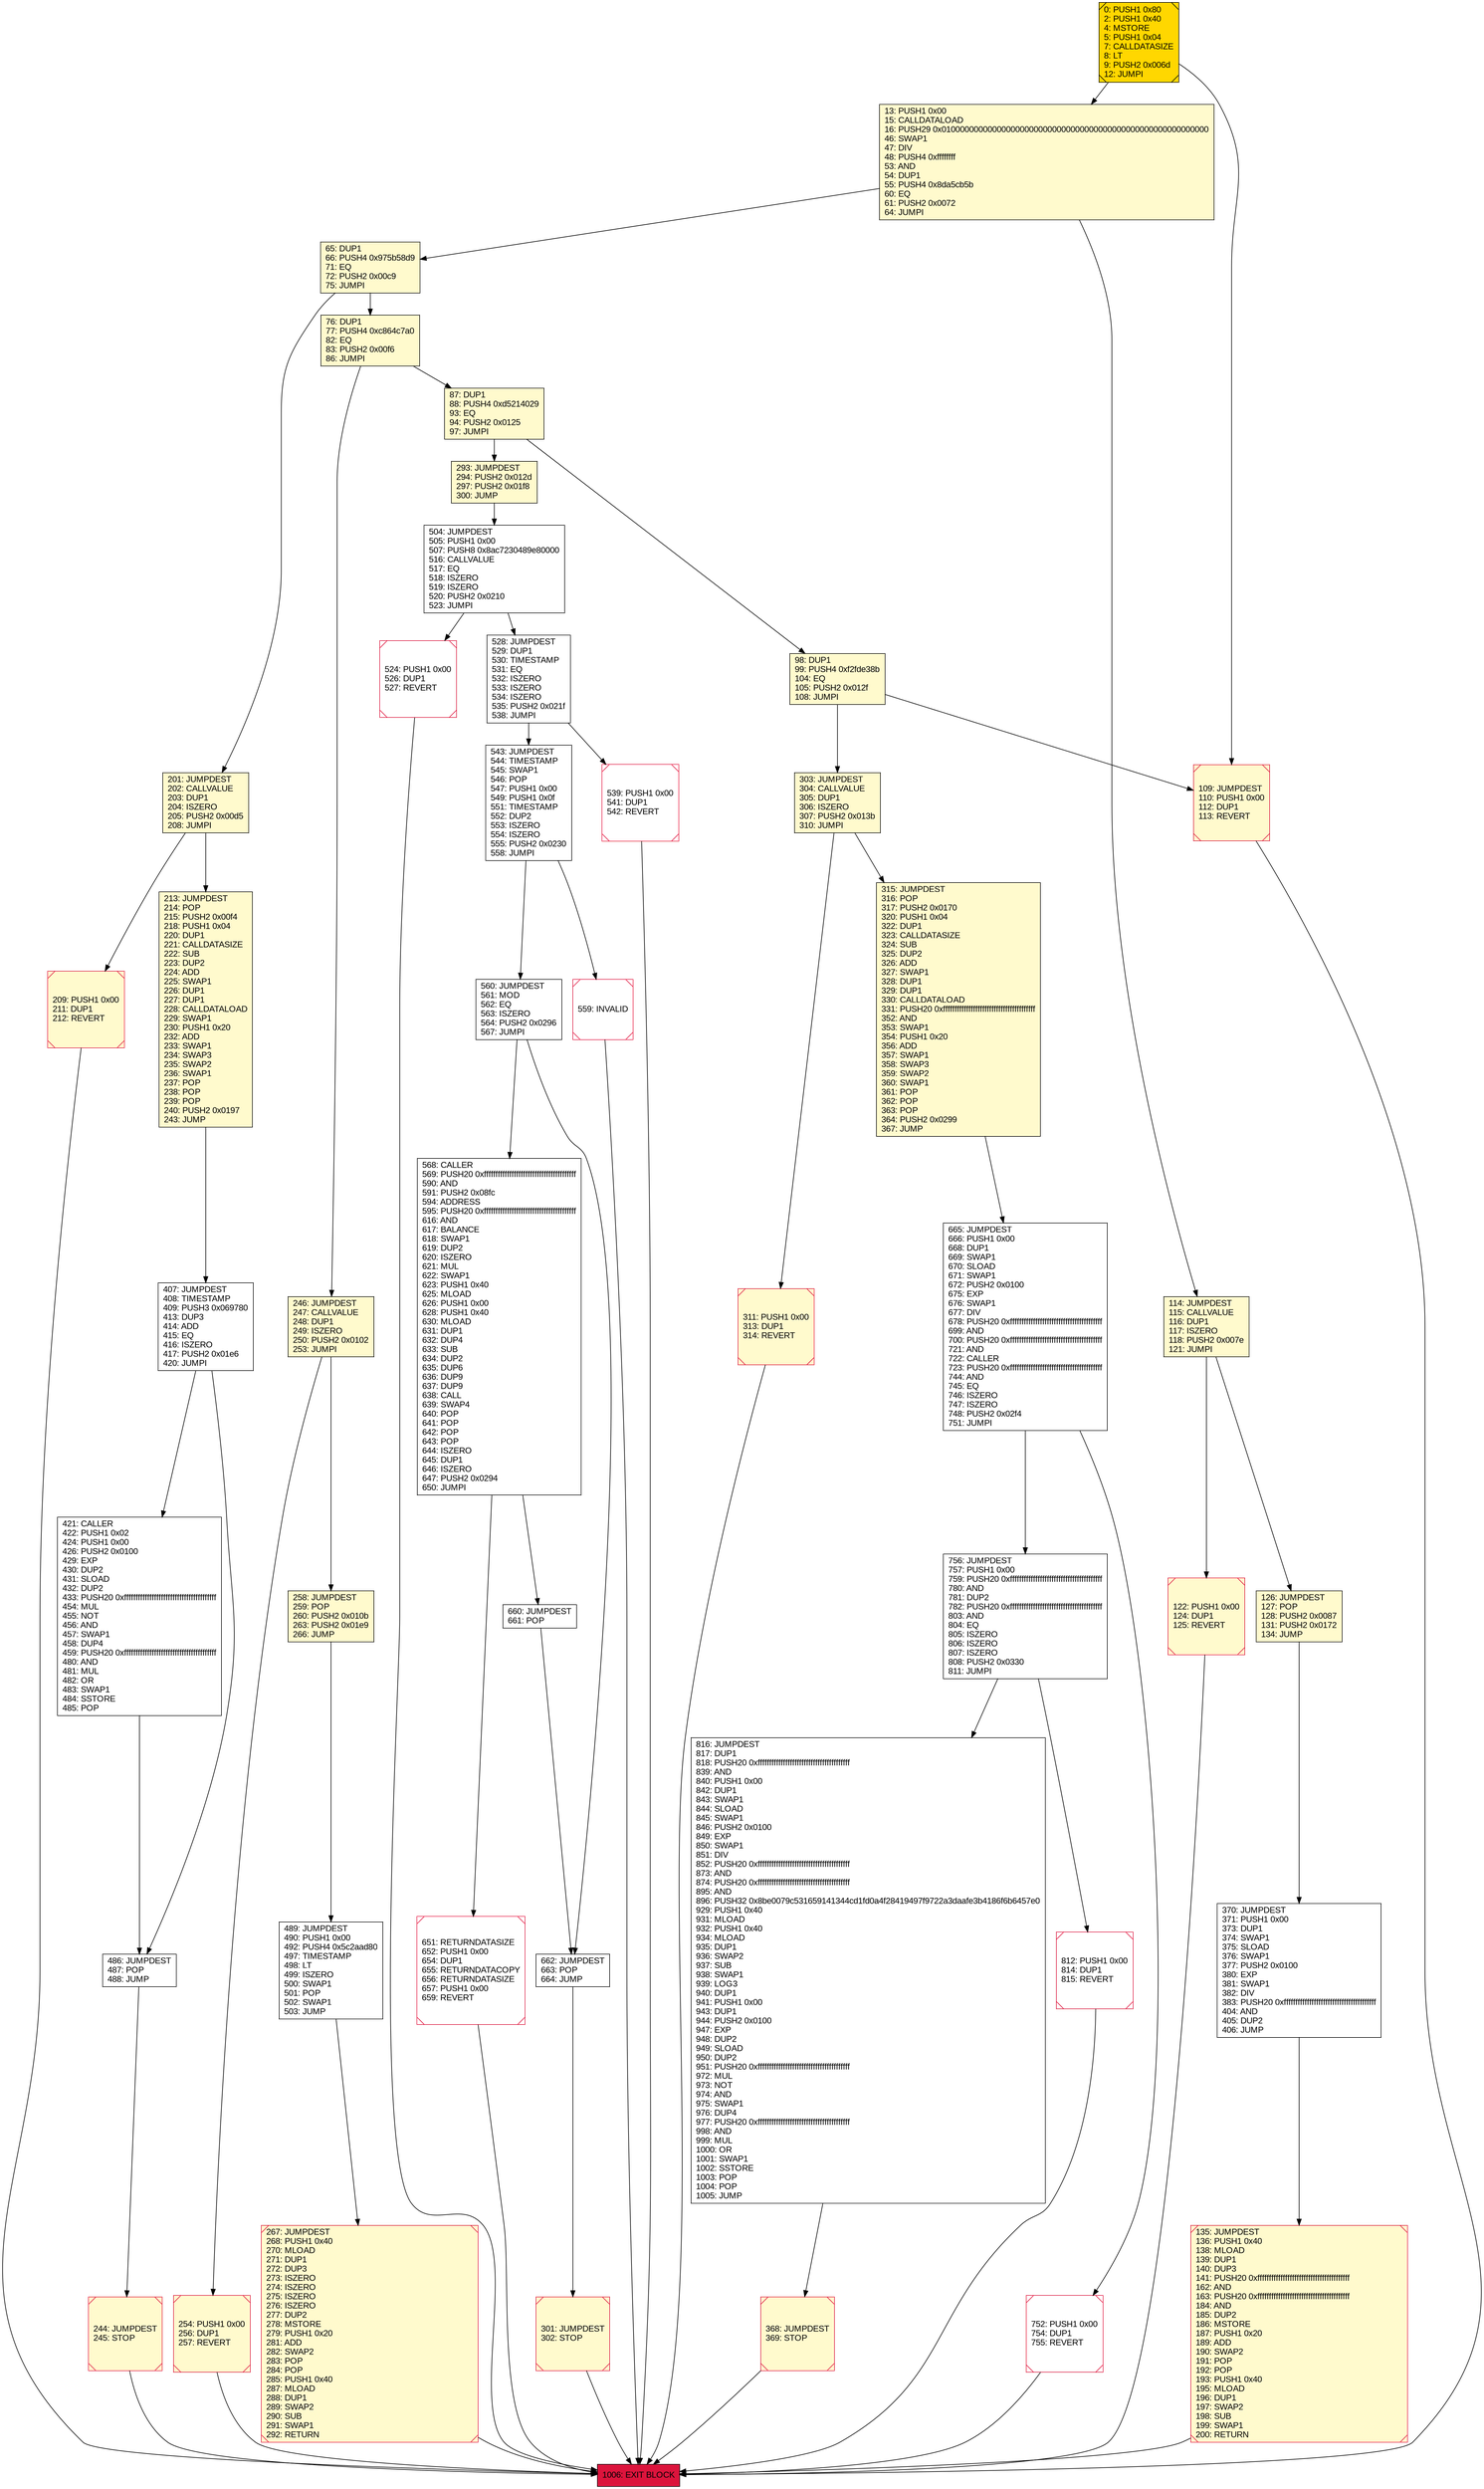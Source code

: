 digraph G {
bgcolor=transparent rankdir=UD;
node [shape=box style=filled color=black fillcolor=white fontname=arial fontcolor=black];
486 [label="486: JUMPDEST\l487: POP\l488: JUMP\l" ];
816 [label="816: JUMPDEST\l817: DUP1\l818: PUSH20 0xffffffffffffffffffffffffffffffffffffffff\l839: AND\l840: PUSH1 0x00\l842: DUP1\l843: SWAP1\l844: SLOAD\l845: SWAP1\l846: PUSH2 0x0100\l849: EXP\l850: SWAP1\l851: DIV\l852: PUSH20 0xffffffffffffffffffffffffffffffffffffffff\l873: AND\l874: PUSH20 0xffffffffffffffffffffffffffffffffffffffff\l895: AND\l896: PUSH32 0x8be0079c531659141344cd1fd0a4f28419497f9722a3daafe3b4186f6b6457e0\l929: PUSH1 0x40\l931: MLOAD\l932: PUSH1 0x40\l934: MLOAD\l935: DUP1\l936: SWAP2\l937: SUB\l938: SWAP1\l939: LOG3\l940: DUP1\l941: PUSH1 0x00\l943: DUP1\l944: PUSH2 0x0100\l947: EXP\l948: DUP2\l949: SLOAD\l950: DUP2\l951: PUSH20 0xffffffffffffffffffffffffffffffffffffffff\l972: MUL\l973: NOT\l974: AND\l975: SWAP1\l976: DUP4\l977: PUSH20 0xffffffffffffffffffffffffffffffffffffffff\l998: AND\l999: MUL\l1000: OR\l1001: SWAP1\l1002: SSTORE\l1003: POP\l1004: POP\l1005: JUMP\l" ];
370 [label="370: JUMPDEST\l371: PUSH1 0x00\l373: DUP1\l374: SWAP1\l375: SLOAD\l376: SWAP1\l377: PUSH2 0x0100\l380: EXP\l381: SWAP1\l382: DIV\l383: PUSH20 0xffffffffffffffffffffffffffffffffffffffff\l404: AND\l405: DUP2\l406: JUMP\l" ];
87 [label="87: DUP1\l88: PUSH4 0xd5214029\l93: EQ\l94: PUSH2 0x0125\l97: JUMPI\l" fillcolor=lemonchiffon ];
13 [label="13: PUSH1 0x00\l15: CALLDATALOAD\l16: PUSH29 0x0100000000000000000000000000000000000000000000000000000000\l46: SWAP1\l47: DIV\l48: PUSH4 0xffffffff\l53: AND\l54: DUP1\l55: PUSH4 0x8da5cb5b\l60: EQ\l61: PUSH2 0x0072\l64: JUMPI\l" fillcolor=lemonchiffon ];
560 [label="560: JUMPDEST\l561: MOD\l562: EQ\l563: ISZERO\l564: PUSH2 0x0296\l567: JUMPI\l" ];
528 [label="528: JUMPDEST\l529: DUP1\l530: TIMESTAMP\l531: EQ\l532: ISZERO\l533: ISZERO\l534: ISZERO\l535: PUSH2 0x021f\l538: JUMPI\l" ];
756 [label="756: JUMPDEST\l757: PUSH1 0x00\l759: PUSH20 0xffffffffffffffffffffffffffffffffffffffff\l780: AND\l781: DUP2\l782: PUSH20 0xffffffffffffffffffffffffffffffffffffffff\l803: AND\l804: EQ\l805: ISZERO\l806: ISZERO\l807: ISZERO\l808: PUSH2 0x0330\l811: JUMPI\l" ];
126 [label="126: JUMPDEST\l127: POP\l128: PUSH2 0x0087\l131: PUSH2 0x0172\l134: JUMP\l" fillcolor=lemonchiffon ];
812 [label="812: PUSH1 0x00\l814: DUP1\l815: REVERT\l" shape=Msquare color=crimson ];
98 [label="98: DUP1\l99: PUSH4 0xf2fde38b\l104: EQ\l105: PUSH2 0x012f\l108: JUMPI\l" fillcolor=lemonchiffon ];
559 [label="559: INVALID\l" shape=Msquare color=crimson ];
651 [label="651: RETURNDATASIZE\l652: PUSH1 0x00\l654: DUP1\l655: RETURNDATACOPY\l656: RETURNDATASIZE\l657: PUSH1 0x00\l659: REVERT\l" shape=Msquare color=crimson ];
752 [label="752: PUSH1 0x00\l754: DUP1\l755: REVERT\l" shape=Msquare color=crimson ];
421 [label="421: CALLER\l422: PUSH1 0x02\l424: PUSH1 0x00\l426: PUSH2 0x0100\l429: EXP\l430: DUP2\l431: SLOAD\l432: DUP2\l433: PUSH20 0xffffffffffffffffffffffffffffffffffffffff\l454: MUL\l455: NOT\l456: AND\l457: SWAP1\l458: DUP4\l459: PUSH20 0xffffffffffffffffffffffffffffffffffffffff\l480: AND\l481: MUL\l482: OR\l483: SWAP1\l484: SSTORE\l485: POP\l" ];
315 [label="315: JUMPDEST\l316: POP\l317: PUSH2 0x0170\l320: PUSH1 0x04\l322: DUP1\l323: CALLDATASIZE\l324: SUB\l325: DUP2\l326: ADD\l327: SWAP1\l328: DUP1\l329: DUP1\l330: CALLDATALOAD\l331: PUSH20 0xffffffffffffffffffffffffffffffffffffffff\l352: AND\l353: SWAP1\l354: PUSH1 0x20\l356: ADD\l357: SWAP1\l358: SWAP3\l359: SWAP2\l360: SWAP1\l361: POP\l362: POP\l363: POP\l364: PUSH2 0x0299\l367: JUMP\l" fillcolor=lemonchiffon ];
135 [label="135: JUMPDEST\l136: PUSH1 0x40\l138: MLOAD\l139: DUP1\l140: DUP3\l141: PUSH20 0xffffffffffffffffffffffffffffffffffffffff\l162: AND\l163: PUSH20 0xffffffffffffffffffffffffffffffffffffffff\l184: AND\l185: DUP2\l186: MSTORE\l187: PUSH1 0x20\l189: ADD\l190: SWAP2\l191: POP\l192: POP\l193: PUSH1 0x40\l195: MLOAD\l196: DUP1\l197: SWAP2\l198: SUB\l199: SWAP1\l200: RETURN\l" fillcolor=lemonchiffon shape=Msquare color=crimson ];
311 [label="311: PUSH1 0x00\l313: DUP1\l314: REVERT\l" fillcolor=lemonchiffon shape=Msquare color=crimson ];
65 [label="65: DUP1\l66: PUSH4 0x975b58d9\l71: EQ\l72: PUSH2 0x00c9\l75: JUMPI\l" fillcolor=lemonchiffon ];
122 [label="122: PUSH1 0x00\l124: DUP1\l125: REVERT\l" fillcolor=lemonchiffon shape=Msquare color=crimson ];
76 [label="76: DUP1\l77: PUSH4 0xc864c7a0\l82: EQ\l83: PUSH2 0x00f6\l86: JUMPI\l" fillcolor=lemonchiffon ];
293 [label="293: JUMPDEST\l294: PUSH2 0x012d\l297: PUSH2 0x01f8\l300: JUMP\l" fillcolor=lemonchiffon ];
213 [label="213: JUMPDEST\l214: POP\l215: PUSH2 0x00f4\l218: PUSH1 0x04\l220: DUP1\l221: CALLDATASIZE\l222: SUB\l223: DUP2\l224: ADD\l225: SWAP1\l226: DUP1\l227: DUP1\l228: CALLDATALOAD\l229: SWAP1\l230: PUSH1 0x20\l232: ADD\l233: SWAP1\l234: SWAP3\l235: SWAP2\l236: SWAP1\l237: POP\l238: POP\l239: POP\l240: PUSH2 0x0197\l243: JUMP\l" fillcolor=lemonchiffon ];
254 [label="254: PUSH1 0x00\l256: DUP1\l257: REVERT\l" fillcolor=lemonchiffon shape=Msquare color=crimson ];
244 [label="244: JUMPDEST\l245: STOP\l" fillcolor=lemonchiffon shape=Msquare color=crimson ];
303 [label="303: JUMPDEST\l304: CALLVALUE\l305: DUP1\l306: ISZERO\l307: PUSH2 0x013b\l310: JUMPI\l" fillcolor=lemonchiffon ];
368 [label="368: JUMPDEST\l369: STOP\l" fillcolor=lemonchiffon shape=Msquare color=crimson ];
660 [label="660: JUMPDEST\l661: POP\l" ];
109 [label="109: JUMPDEST\l110: PUSH1 0x00\l112: DUP1\l113: REVERT\l" fillcolor=lemonchiffon shape=Msquare color=crimson ];
0 [label="0: PUSH1 0x80\l2: PUSH1 0x40\l4: MSTORE\l5: PUSH1 0x04\l7: CALLDATASIZE\l8: LT\l9: PUSH2 0x006d\l12: JUMPI\l" fillcolor=lemonchiffon shape=Msquare fillcolor=gold ];
665 [label="665: JUMPDEST\l666: PUSH1 0x00\l668: DUP1\l669: SWAP1\l670: SLOAD\l671: SWAP1\l672: PUSH2 0x0100\l675: EXP\l676: SWAP1\l677: DIV\l678: PUSH20 0xffffffffffffffffffffffffffffffffffffffff\l699: AND\l700: PUSH20 0xffffffffffffffffffffffffffffffffffffffff\l721: AND\l722: CALLER\l723: PUSH20 0xffffffffffffffffffffffffffffffffffffffff\l744: AND\l745: EQ\l746: ISZERO\l747: ISZERO\l748: PUSH2 0x02f4\l751: JUMPI\l" ];
114 [label="114: JUMPDEST\l115: CALLVALUE\l116: DUP1\l117: ISZERO\l118: PUSH2 0x007e\l121: JUMPI\l" fillcolor=lemonchiffon ];
568 [label="568: CALLER\l569: PUSH20 0xffffffffffffffffffffffffffffffffffffffff\l590: AND\l591: PUSH2 0x08fc\l594: ADDRESS\l595: PUSH20 0xffffffffffffffffffffffffffffffffffffffff\l616: AND\l617: BALANCE\l618: SWAP1\l619: DUP2\l620: ISZERO\l621: MUL\l622: SWAP1\l623: PUSH1 0x40\l625: MLOAD\l626: PUSH1 0x00\l628: PUSH1 0x40\l630: MLOAD\l631: DUP1\l632: DUP4\l633: SUB\l634: DUP2\l635: DUP6\l636: DUP9\l637: DUP9\l638: CALL\l639: SWAP4\l640: POP\l641: POP\l642: POP\l643: POP\l644: ISZERO\l645: DUP1\l646: ISZERO\l647: PUSH2 0x0294\l650: JUMPI\l" ];
246 [label="246: JUMPDEST\l247: CALLVALUE\l248: DUP1\l249: ISZERO\l250: PUSH2 0x0102\l253: JUMPI\l" fillcolor=lemonchiffon ];
524 [label="524: PUSH1 0x00\l526: DUP1\l527: REVERT\l" shape=Msquare color=crimson ];
1006 [label="1006: EXIT BLOCK\l" fillcolor=crimson ];
201 [label="201: JUMPDEST\l202: CALLVALUE\l203: DUP1\l204: ISZERO\l205: PUSH2 0x00d5\l208: JUMPI\l" fillcolor=lemonchiffon ];
209 [label="209: PUSH1 0x00\l211: DUP1\l212: REVERT\l" fillcolor=lemonchiffon shape=Msquare color=crimson ];
662 [label="662: JUMPDEST\l663: POP\l664: JUMP\l" ];
258 [label="258: JUMPDEST\l259: POP\l260: PUSH2 0x010b\l263: PUSH2 0x01e9\l266: JUMP\l" fillcolor=lemonchiffon ];
543 [label="543: JUMPDEST\l544: TIMESTAMP\l545: SWAP1\l546: POP\l547: PUSH1 0x00\l549: PUSH1 0x0f\l551: TIMESTAMP\l552: DUP2\l553: ISZERO\l554: ISZERO\l555: PUSH2 0x0230\l558: JUMPI\l" ];
267 [label="267: JUMPDEST\l268: PUSH1 0x40\l270: MLOAD\l271: DUP1\l272: DUP3\l273: ISZERO\l274: ISZERO\l275: ISZERO\l276: ISZERO\l277: DUP2\l278: MSTORE\l279: PUSH1 0x20\l281: ADD\l282: SWAP2\l283: POP\l284: POP\l285: PUSH1 0x40\l287: MLOAD\l288: DUP1\l289: SWAP2\l290: SUB\l291: SWAP1\l292: RETURN\l" fillcolor=lemonchiffon shape=Msquare color=crimson ];
407 [label="407: JUMPDEST\l408: TIMESTAMP\l409: PUSH3 0x069780\l413: DUP3\l414: ADD\l415: EQ\l416: ISZERO\l417: PUSH2 0x01e6\l420: JUMPI\l" ];
301 [label="301: JUMPDEST\l302: STOP\l" fillcolor=lemonchiffon shape=Msquare color=crimson ];
539 [label="539: PUSH1 0x00\l541: DUP1\l542: REVERT\l" shape=Msquare color=crimson ];
504 [label="504: JUMPDEST\l505: PUSH1 0x00\l507: PUSH8 0x8ac7230489e80000\l516: CALLVALUE\l517: EQ\l518: ISZERO\l519: ISZERO\l520: PUSH2 0x0210\l523: JUMPI\l" ];
489 [label="489: JUMPDEST\l490: PUSH1 0x00\l492: PUSH4 0x5c2aad80\l497: TIMESTAMP\l498: LT\l499: ISZERO\l500: SWAP1\l501: POP\l502: SWAP1\l503: JUMP\l" ];
0 -> 109;
756 -> 812;
109 -> 1006;
662 -> 301;
126 -> 370;
368 -> 1006;
244 -> 1006;
370 -> 135;
421 -> 486;
660 -> 662;
209 -> 1006;
486 -> 244;
560 -> 568;
543 -> 559;
816 -> 368;
114 -> 126;
528 -> 539;
114 -> 122;
254 -> 1006;
246 -> 254;
122 -> 1006;
665 -> 752;
135 -> 1006;
528 -> 543;
752 -> 1006;
201 -> 209;
524 -> 1006;
65 -> 76;
87 -> 98;
489 -> 267;
258 -> 489;
756 -> 816;
568 -> 660;
504 -> 524;
13 -> 65;
539 -> 1006;
301 -> 1006;
246 -> 258;
267 -> 1006;
87 -> 293;
76 -> 87;
0 -> 13;
293 -> 504;
13 -> 114;
812 -> 1006;
665 -> 756;
213 -> 407;
98 -> 109;
407 -> 421;
65 -> 201;
98 -> 303;
201 -> 213;
303 -> 315;
504 -> 528;
76 -> 246;
303 -> 311;
311 -> 1006;
407 -> 486;
560 -> 662;
315 -> 665;
568 -> 651;
543 -> 560;
559 -> 1006;
651 -> 1006;
}